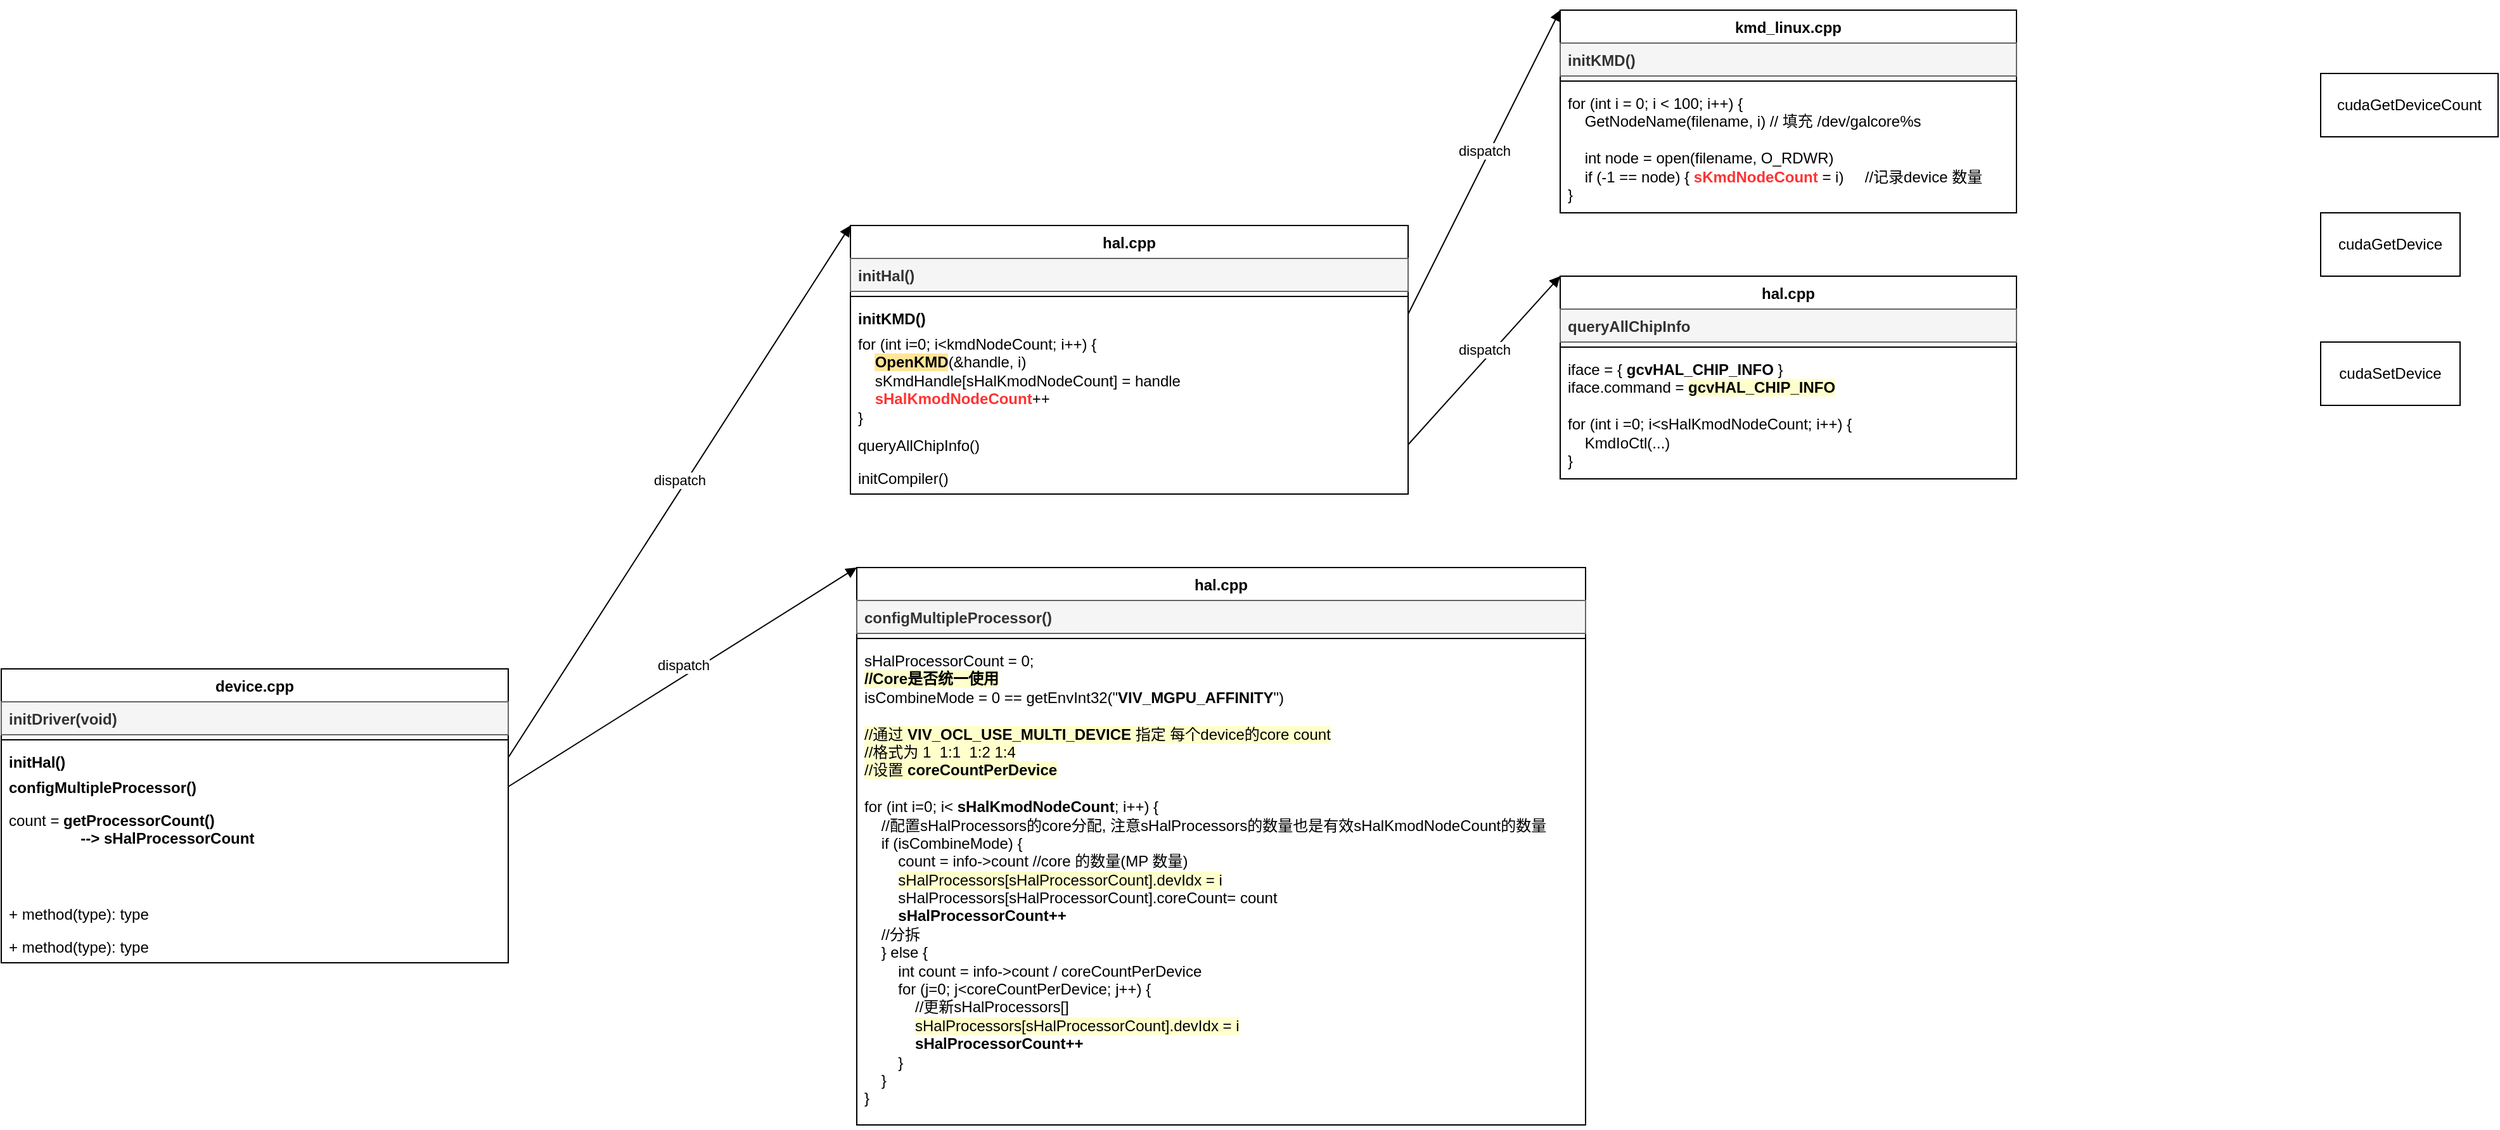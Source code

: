 <mxfile version="25.0.3">
  <diagram name="Page-1" id="c9IRMGv52xxvMqEI-bAp">
    <mxGraphModel dx="1635" dy="1582" grid="1" gridSize="10" guides="1" tooltips="1" connect="1" arrows="1" fold="1" page="1" pageScale="1" pageWidth="850" pageHeight="1100" math="0" shadow="0">
      <root>
        <mxCell id="0" />
        <mxCell id="1" parent="0" />
        <mxCell id="pcVGzkrLHwzF4EQMK3bM-1" value="hal.cpp" style="swimlane;fontStyle=1;align=center;verticalAlign=top;childLayout=stackLayout;horizontal=1;startSize=26;horizontalStack=0;resizeParent=1;resizeParentMax=0;resizeLast=0;collapsible=1;marginBottom=0;whiteSpace=wrap;html=1;" vertex="1" parent="1">
          <mxGeometry x="260" y="70" width="440" height="212" as="geometry" />
        </mxCell>
        <mxCell id="pcVGzkrLHwzF4EQMK3bM-2" value="&lt;b&gt;initHal()&lt;/b&gt;" style="text;strokeColor=#666666;fillColor=#f5f5f5;align=left;verticalAlign=top;spacingLeft=4;spacingRight=4;overflow=hidden;rotatable=0;points=[[0,0.5],[1,0.5]];portConstraint=eastwest;whiteSpace=wrap;html=1;fontColor=#333333;" vertex="1" parent="pcVGzkrLHwzF4EQMK3bM-1">
          <mxGeometry y="26" width="440" height="26" as="geometry" />
        </mxCell>
        <mxCell id="pcVGzkrLHwzF4EQMK3bM-3" value="" style="line;strokeWidth=1;fillColor=none;align=left;verticalAlign=middle;spacingTop=-1;spacingLeft=3;spacingRight=3;rotatable=0;labelPosition=right;points=[];portConstraint=eastwest;strokeColor=inherit;" vertex="1" parent="pcVGzkrLHwzF4EQMK3bM-1">
          <mxGeometry y="52" width="440" height="8" as="geometry" />
        </mxCell>
        <mxCell id="pcVGzkrLHwzF4EQMK3bM-4" value="&lt;div&gt;&lt;b&gt;initKMD()&lt;/b&gt;&lt;/div&gt;" style="text;strokeColor=none;fillColor=none;align=left;verticalAlign=top;spacingLeft=4;spacingRight=4;overflow=hidden;rotatable=0;points=[[0,0.5],[1,0.5]];portConstraint=eastwest;whiteSpace=wrap;html=1;" vertex="1" parent="pcVGzkrLHwzF4EQMK3bM-1">
          <mxGeometry y="60" width="440" height="20" as="geometry" />
        </mxCell>
        <mxCell id="pcVGzkrLHwzF4EQMK3bM-17" value="for (int i=0; i&amp;lt;kmdNodeCount; i++) {&lt;div&gt;&amp;nbsp; &amp;nbsp; &lt;b style=&quot;background-color: rgb(255, 229, 153);&quot;&gt;OpenKMD&lt;/b&gt;(&amp;amp;handle, i)&lt;/div&gt;&lt;div&gt;&amp;nbsp; &amp;nbsp; sKmdHandle[sHalKmodNodeCount] = handle&lt;/div&gt;&lt;div&gt;&amp;nbsp; &amp;nbsp; &lt;font color=&quot;#ff3333&quot;&gt;&lt;b&gt;sHalKmodNodeCount&lt;/b&gt;&lt;/font&gt;++&lt;/div&gt;&lt;div&gt;}&lt;/div&gt;" style="text;strokeColor=none;fillColor=none;align=left;verticalAlign=top;spacingLeft=4;spacingRight=4;overflow=hidden;rotatable=0;points=[[0,0.5],[1,0.5]];portConstraint=eastwest;whiteSpace=wrap;html=1;" vertex="1" parent="pcVGzkrLHwzF4EQMK3bM-1">
          <mxGeometry y="80" width="440" height="80" as="geometry" />
        </mxCell>
        <mxCell id="pcVGzkrLHwzF4EQMK3bM-19" value="queryAllChipInfo()" style="text;strokeColor=none;fillColor=none;align=left;verticalAlign=top;spacingLeft=4;spacingRight=4;overflow=hidden;rotatable=0;points=[[0,0.5],[1,0.5]];portConstraint=eastwest;whiteSpace=wrap;html=1;" vertex="1" parent="pcVGzkrLHwzF4EQMK3bM-1">
          <mxGeometry y="160" width="440" height="26" as="geometry" />
        </mxCell>
        <mxCell id="pcVGzkrLHwzF4EQMK3bM-16" value="initCompiler()" style="text;strokeColor=none;fillColor=none;align=left;verticalAlign=top;spacingLeft=4;spacingRight=4;overflow=hidden;rotatable=0;points=[[0,0.5],[1,0.5]];portConstraint=eastwest;whiteSpace=wrap;html=1;" vertex="1" parent="pcVGzkrLHwzF4EQMK3bM-1">
          <mxGeometry y="186" width="440" height="26" as="geometry" />
        </mxCell>
        <mxCell id="pcVGzkrLHwzF4EQMK3bM-5" value="cudaGetDevice" style="html=1;whiteSpace=wrap;" vertex="1" parent="1">
          <mxGeometry x="1420" y="60" width="110" height="50" as="geometry" />
        </mxCell>
        <mxCell id="pcVGzkrLHwzF4EQMK3bM-6" value="cudaSetDevice" style="html=1;whiteSpace=wrap;" vertex="1" parent="1">
          <mxGeometry x="1420" y="162" width="110" height="50" as="geometry" />
        </mxCell>
        <mxCell id="pcVGzkrLHwzF4EQMK3bM-7" value="cudaGetDeviceCount" style="html=1;whiteSpace=wrap;" vertex="1" parent="1">
          <mxGeometry x="1420" y="-50" width="140" height="50" as="geometry" />
        </mxCell>
        <mxCell id="pcVGzkrLHwzF4EQMK3bM-8" value="kmd_linux.cpp" style="swimlane;fontStyle=1;align=center;verticalAlign=top;childLayout=stackLayout;horizontal=1;startSize=26;horizontalStack=0;resizeParent=1;resizeParentMax=0;resizeLast=0;collapsible=1;marginBottom=0;whiteSpace=wrap;html=1;" vertex="1" parent="1">
          <mxGeometry x="820" y="-100" width="360" height="160" as="geometry" />
        </mxCell>
        <mxCell id="pcVGzkrLHwzF4EQMK3bM-9" value="&lt;b&gt;initKMD()&lt;/b&gt;" style="text;strokeColor=#666666;fillColor=#f5f5f5;align=left;verticalAlign=top;spacingLeft=4;spacingRight=4;overflow=hidden;rotatable=0;points=[[0,0.5],[1,0.5]];portConstraint=eastwest;whiteSpace=wrap;html=1;fontColor=#333333;" vertex="1" parent="pcVGzkrLHwzF4EQMK3bM-8">
          <mxGeometry y="26" width="360" height="26" as="geometry" />
        </mxCell>
        <mxCell id="pcVGzkrLHwzF4EQMK3bM-10" value="" style="line;strokeWidth=1;fillColor=none;align=left;verticalAlign=middle;spacingTop=-1;spacingLeft=3;spacingRight=3;rotatable=0;labelPosition=right;points=[];portConstraint=eastwest;strokeColor=inherit;" vertex="1" parent="pcVGzkrLHwzF4EQMK3bM-8">
          <mxGeometry y="52" width="360" height="8" as="geometry" />
        </mxCell>
        <mxCell id="pcVGzkrLHwzF4EQMK3bM-11" value="for (int i = 0; i &amp;lt; 100; i++) {&lt;div&gt;&amp;nbsp; &amp;nbsp; GetNodeName(filename, i) // 填充 /dev/galcore%s&lt;/div&gt;&lt;div&gt;&lt;br&gt;&lt;/div&gt;&lt;div&gt;&amp;nbsp; &amp;nbsp; int node = open(filename, O_RDWR)&lt;/div&gt;&lt;div&gt;&amp;nbsp; &amp;nbsp; if (-1 == node) { &lt;font color=&quot;#ff3333&quot;&gt;&lt;b&gt;sKmdNodeCount &lt;/b&gt;&lt;/font&gt;= i)&amp;nbsp; &amp;nbsp; &amp;nbsp;//记录device 数量&lt;/div&gt;&lt;div&gt;}&lt;/div&gt;&lt;div&gt;&lt;br&gt;&lt;/div&gt;&lt;div&gt;&lt;br&gt;&lt;/div&gt;" style="text;strokeColor=none;fillColor=none;align=left;verticalAlign=top;spacingLeft=4;spacingRight=4;overflow=hidden;rotatable=0;points=[[0,0.5],[1,0.5]];portConstraint=eastwest;whiteSpace=wrap;html=1;" vertex="1" parent="pcVGzkrLHwzF4EQMK3bM-8">
          <mxGeometry y="60" width="360" height="100" as="geometry" />
        </mxCell>
        <mxCell id="pcVGzkrLHwzF4EQMK3bM-18" value="dispatch" style="html=1;verticalAlign=bottom;endArrow=block;curved=0;rounded=0;exitX=1;exitY=0.5;exitDx=0;exitDy=0;entryX=0;entryY=0;entryDx=0;entryDy=0;" edge="1" parent="1" source="pcVGzkrLHwzF4EQMK3bM-4" target="pcVGzkrLHwzF4EQMK3bM-8">
          <mxGeometry width="80" relative="1" as="geometry">
            <mxPoint x="760" y="270" as="sourcePoint" />
            <mxPoint x="840" y="270" as="targetPoint" />
          </mxGeometry>
        </mxCell>
        <mxCell id="pcVGzkrLHwzF4EQMK3bM-20" value="hal.cpp" style="swimlane;fontStyle=1;align=center;verticalAlign=top;childLayout=stackLayout;horizontal=1;startSize=26;horizontalStack=0;resizeParent=1;resizeParentMax=0;resizeLast=0;collapsible=1;marginBottom=0;whiteSpace=wrap;html=1;" vertex="1" parent="1">
          <mxGeometry x="820" y="110" width="360" height="160" as="geometry" />
        </mxCell>
        <mxCell id="pcVGzkrLHwzF4EQMK3bM-21" value="&lt;b&gt;queryAllChipInfo&lt;/b&gt;" style="text;strokeColor=#666666;fillColor=#f5f5f5;align=left;verticalAlign=top;spacingLeft=4;spacingRight=4;overflow=hidden;rotatable=0;points=[[0,0.5],[1,0.5]];portConstraint=eastwest;whiteSpace=wrap;html=1;fontColor=#333333;" vertex="1" parent="pcVGzkrLHwzF4EQMK3bM-20">
          <mxGeometry y="26" width="360" height="26" as="geometry" />
        </mxCell>
        <mxCell id="pcVGzkrLHwzF4EQMK3bM-22" value="" style="line;strokeWidth=1;fillColor=none;align=left;verticalAlign=middle;spacingTop=-1;spacingLeft=3;spacingRight=3;rotatable=0;labelPosition=right;points=[];portConstraint=eastwest;strokeColor=inherit;" vertex="1" parent="pcVGzkrLHwzF4EQMK3bM-20">
          <mxGeometry y="52" width="360" height="8" as="geometry" />
        </mxCell>
        <mxCell id="pcVGzkrLHwzF4EQMK3bM-23" value="iface = { &lt;b&gt;gcvHAL_CHIP_INFO&lt;/b&gt; }&lt;div&gt;iface.command = &lt;b style=&quot;background-color: rgb(255, 255, 204);&quot;&gt;gcvHAL_CHIP_INFO&lt;/b&gt;&lt;/div&gt;&lt;div&gt;&lt;br&gt;&lt;/div&gt;&lt;div&gt;for (int i =0; i&amp;lt;sHalKmodNodeCount; i++) {&lt;/div&gt;&lt;div&gt;&amp;nbsp; &amp;nbsp; KmdIoCtl(...)&lt;/div&gt;&lt;div&gt;}&lt;/div&gt;" style="text;strokeColor=none;fillColor=none;align=left;verticalAlign=top;spacingLeft=4;spacingRight=4;overflow=hidden;rotatable=0;points=[[0,0.5],[1,0.5]];portConstraint=eastwest;whiteSpace=wrap;html=1;" vertex="1" parent="pcVGzkrLHwzF4EQMK3bM-20">
          <mxGeometry y="60" width="360" height="100" as="geometry" />
        </mxCell>
        <mxCell id="pcVGzkrLHwzF4EQMK3bM-24" value="dispatch" style="html=1;verticalAlign=bottom;endArrow=block;curved=0;rounded=0;exitX=1;exitY=0.5;exitDx=0;exitDy=0;entryX=0;entryY=0;entryDx=0;entryDy=0;" edge="1" parent="1" source="pcVGzkrLHwzF4EQMK3bM-19" target="pcVGzkrLHwzF4EQMK3bM-20">
          <mxGeometry width="80" relative="1" as="geometry">
            <mxPoint x="710" y="150" as="sourcePoint" />
            <mxPoint x="830" y="-90" as="targetPoint" />
          </mxGeometry>
        </mxCell>
        <mxCell id="pcVGzkrLHwzF4EQMK3bM-25" value="device.cpp" style="swimlane;fontStyle=1;align=center;verticalAlign=top;childLayout=stackLayout;horizontal=1;startSize=26;horizontalStack=0;resizeParent=1;resizeParentMax=0;resizeLast=0;collapsible=1;marginBottom=0;whiteSpace=wrap;html=1;" vertex="1" parent="1">
          <mxGeometry x="-410" y="420" width="400" height="232" as="geometry" />
        </mxCell>
        <mxCell id="pcVGzkrLHwzF4EQMK3bM-26" value="&lt;b&gt;initDriver(void)&lt;/b&gt;" style="text;strokeColor=#666666;fillColor=#f5f5f5;align=left;verticalAlign=top;spacingLeft=4;spacingRight=4;overflow=hidden;rotatable=0;points=[[0,0.5],[1,0.5]];portConstraint=eastwest;whiteSpace=wrap;html=1;fontColor=#333333;" vertex="1" parent="pcVGzkrLHwzF4EQMK3bM-25">
          <mxGeometry y="26" width="400" height="26" as="geometry" />
        </mxCell>
        <mxCell id="pcVGzkrLHwzF4EQMK3bM-27" value="" style="line;strokeWidth=1;fillColor=none;align=left;verticalAlign=middle;spacingTop=-1;spacingLeft=3;spacingRight=3;rotatable=0;labelPosition=right;points=[];portConstraint=eastwest;strokeColor=inherit;" vertex="1" parent="pcVGzkrLHwzF4EQMK3bM-25">
          <mxGeometry y="52" width="400" height="8" as="geometry" />
        </mxCell>
        <mxCell id="pcVGzkrLHwzF4EQMK3bM-28" value="&lt;b&gt;initHal()&lt;/b&gt;" style="text;strokeColor=none;fillColor=none;align=left;verticalAlign=top;spacingLeft=4;spacingRight=4;overflow=hidden;rotatable=0;points=[[0,0.5],[1,0.5]];portConstraint=eastwest;whiteSpace=wrap;html=1;" vertex="1" parent="pcVGzkrLHwzF4EQMK3bM-25">
          <mxGeometry y="60" width="400" height="20" as="geometry" />
        </mxCell>
        <mxCell id="pcVGzkrLHwzF4EQMK3bM-39" value="&lt;b&gt;configMultipleProcessor()&lt;/b&gt;" style="text;strokeColor=none;fillColor=none;align=left;verticalAlign=top;spacingLeft=4;spacingRight=4;overflow=hidden;rotatable=0;points=[[0,0.5],[1,0.5]];portConstraint=eastwest;whiteSpace=wrap;html=1;" vertex="1" parent="pcVGzkrLHwzF4EQMK3bM-25">
          <mxGeometry y="80" width="400" height="26" as="geometry" />
        </mxCell>
        <mxCell id="pcVGzkrLHwzF4EQMK3bM-38" value="count = &lt;b&gt;getProcessorCount()&lt;/b&gt;&lt;div&gt;&lt;b&gt;&amp;nbsp; &amp;nbsp; &amp;nbsp; &amp;nbsp; &amp;nbsp; &amp;nbsp; &amp;nbsp; &amp;nbsp; &amp;nbsp;--&amp;gt; sHalProcessorCount&lt;/b&gt;&lt;/div&gt;" style="text;strokeColor=none;fillColor=none;align=left;verticalAlign=top;spacingLeft=4;spacingRight=4;overflow=hidden;rotatable=0;points=[[0,0.5],[1,0.5]];portConstraint=eastwest;whiteSpace=wrap;html=1;" vertex="1" parent="pcVGzkrLHwzF4EQMK3bM-25">
          <mxGeometry y="106" width="400" height="74" as="geometry" />
        </mxCell>
        <mxCell id="pcVGzkrLHwzF4EQMK3bM-37" value="+ method(type): type" style="text;strokeColor=none;fillColor=none;align=left;verticalAlign=top;spacingLeft=4;spacingRight=4;overflow=hidden;rotatable=0;points=[[0,0.5],[1,0.5]];portConstraint=eastwest;whiteSpace=wrap;html=1;" vertex="1" parent="pcVGzkrLHwzF4EQMK3bM-25">
          <mxGeometry y="180" width="400" height="26" as="geometry" />
        </mxCell>
        <mxCell id="pcVGzkrLHwzF4EQMK3bM-41" value="+ method(type): type" style="text;strokeColor=none;fillColor=none;align=left;verticalAlign=top;spacingLeft=4;spacingRight=4;overflow=hidden;rotatable=0;points=[[0,0.5],[1,0.5]];portConstraint=eastwest;whiteSpace=wrap;html=1;" vertex="1" parent="pcVGzkrLHwzF4EQMK3bM-25">
          <mxGeometry y="206" width="400" height="26" as="geometry" />
        </mxCell>
        <mxCell id="pcVGzkrLHwzF4EQMK3bM-40" value="dispatch" style="html=1;verticalAlign=bottom;endArrow=block;curved=0;rounded=0;exitX=1;exitY=0.5;exitDx=0;exitDy=0;entryX=0;entryY=0;entryDx=0;entryDy=0;" edge="1" parent="1" source="pcVGzkrLHwzF4EQMK3bM-28" target="pcVGzkrLHwzF4EQMK3bM-1">
          <mxGeometry width="80" relative="1" as="geometry">
            <mxPoint x="710" y="253" as="sourcePoint" />
            <mxPoint x="830" y="120" as="targetPoint" />
          </mxGeometry>
        </mxCell>
        <mxCell id="pcVGzkrLHwzF4EQMK3bM-42" value="hal.cpp" style="swimlane;fontStyle=1;align=center;verticalAlign=top;childLayout=stackLayout;horizontal=1;startSize=26;horizontalStack=0;resizeParent=1;resizeParentMax=0;resizeLast=0;collapsible=1;marginBottom=0;whiteSpace=wrap;html=1;" vertex="1" parent="1">
          <mxGeometry x="265" y="340" width="575" height="440" as="geometry" />
        </mxCell>
        <mxCell id="pcVGzkrLHwzF4EQMK3bM-43" value="&lt;b&gt;configMultipleProcessor()&lt;/b&gt;" style="text;strokeColor=#666666;fillColor=#f5f5f5;align=left;verticalAlign=top;spacingLeft=4;spacingRight=4;overflow=hidden;rotatable=0;points=[[0,0.5],[1,0.5]];portConstraint=eastwest;whiteSpace=wrap;html=1;fontColor=#333333;" vertex="1" parent="pcVGzkrLHwzF4EQMK3bM-42">
          <mxGeometry y="26" width="575" height="26" as="geometry" />
        </mxCell>
        <mxCell id="pcVGzkrLHwzF4EQMK3bM-44" value="" style="line;strokeWidth=1;fillColor=none;align=left;verticalAlign=middle;spacingTop=-1;spacingLeft=3;spacingRight=3;rotatable=0;labelPosition=right;points=[];portConstraint=eastwest;strokeColor=inherit;" vertex="1" parent="pcVGzkrLHwzF4EQMK3bM-42">
          <mxGeometry y="52" width="575" height="8" as="geometry" />
        </mxCell>
        <mxCell id="pcVGzkrLHwzF4EQMK3bM-45" value="sHalProcessorCount = 0;&lt;div&gt;&lt;b style=&quot;background-color: rgb(255, 255, 204);&quot;&gt;//Core是否统一使用&lt;/b&gt;&lt;/div&gt;&lt;div&gt;isCombineMode = 0 == getEnvInt32(&quot;&lt;b&gt;VIV_MGPU_AFFINITY&lt;/b&gt;&quot;)&lt;/div&gt;&lt;div&gt;&lt;br&gt;&lt;/div&gt;&lt;div&gt;&lt;span style=&quot;background-color: rgb(255, 255, 204);&quot;&gt;//通过 &lt;b&gt;VIV_OCL_USE_MULTI_DEVICE &lt;/b&gt;指定 每个device的core count&lt;/span&gt;&lt;/div&gt;&lt;div&gt;&lt;span style=&quot;background-color: rgb(255, 255, 204);&quot;&gt;//格式为 1&amp;nbsp; 1:1&amp;nbsp; 1:2 1:4&lt;/span&gt;&lt;/div&gt;&lt;div&gt;&lt;span style=&quot;background-color: rgb(255, 255, 204);&quot;&gt;//设置 &lt;b&gt;coreCountPerDevice&lt;/b&gt;&lt;/span&gt;&lt;/div&gt;&lt;div&gt;&lt;br&gt;&lt;/div&gt;&lt;div&gt;for (int i=0; i&amp;lt; &lt;b&gt;sHalKmodNodeCount&lt;/b&gt;; i++) {&lt;/div&gt;&lt;div&gt;&amp;nbsp; &amp;nbsp; //配置sHalProcessors的core分配, 注意sHalProcessors的数量也是有效sHalKmodNodeCount的数量&lt;/div&gt;&lt;div&gt;&amp;nbsp; &amp;nbsp; if (isCombineMode) {&lt;/div&gt;&lt;div&gt;&amp;nbsp; &amp;nbsp; &amp;nbsp; &amp;nbsp; count = info-&amp;gt;count //core 的数量(MP 数量)&lt;/div&gt;&lt;div&gt;&amp;nbsp; &amp;nbsp; &amp;nbsp; &amp;nbsp; &lt;span style=&quot;background-color: rgb(255, 255, 204);&quot;&gt;sHalProcessors[sHalProcessorCount].devIdx = i&lt;/span&gt;&lt;/div&gt;&lt;div&gt;&amp;nbsp; &amp;nbsp; &amp;nbsp; &amp;nbsp; sHalProcessors[sHalProcessorCount].coreCount= count&lt;br&gt;&amp;nbsp; &amp;nbsp; &amp;nbsp; &amp;nbsp; &lt;b&gt;sHalProcessorCount++&lt;/b&gt;&lt;/div&gt;&lt;div&gt;&amp;nbsp; &amp;nbsp; //分拆&lt;/div&gt;&lt;div&gt;&amp;nbsp; &amp;nbsp; } else {&lt;/div&gt;&lt;div&gt;&amp;nbsp; &amp;nbsp; &amp;nbsp; &amp;nbsp; int count = info-&amp;gt;count / coreCountPerDevice&lt;br&gt;&amp;nbsp; &amp;nbsp; &amp;nbsp; &amp;nbsp; for (j=0; j&amp;lt;coreCountPerDevice; j++) {&lt;/div&gt;&lt;div&gt;&amp;nbsp; &amp;nbsp; &amp;nbsp; &amp;nbsp; &amp;nbsp; &amp;nbsp; //更新sHalProcessors[]&lt;/div&gt;&lt;div&gt;&amp;nbsp; &amp;nbsp; &amp;nbsp; &amp;nbsp; &amp;nbsp; &amp;nbsp;&amp;nbsp;&lt;span style=&quot;background-color: rgb(255, 255, 204);&quot;&gt;sHalProcessors[sHalProcessorCount].devIdx = i&lt;/span&gt;&lt;/div&gt;&lt;div&gt;&amp;nbsp; &amp;nbsp; &amp;nbsp; &amp;nbsp; &amp;nbsp; &amp;nbsp;&amp;nbsp;&lt;b style=&quot;background-color: initial;&quot;&gt;sHalProcessorCount++&lt;/b&gt;&lt;/div&gt;&lt;div&gt;&amp;nbsp; &amp;nbsp; &amp;nbsp; &amp;nbsp; }&lt;/div&gt;&lt;div&gt;&amp;nbsp; &amp;nbsp; }&lt;/div&gt;&lt;div&gt;}&lt;/div&gt;&lt;div&gt;&lt;div&gt;&lt;br&gt;&lt;/div&gt;&lt;/div&gt;" style="text;strokeColor=none;fillColor=none;align=left;verticalAlign=top;spacingLeft=4;spacingRight=4;overflow=hidden;rotatable=0;points=[[0,0.5],[1,0.5]];portConstraint=eastwest;whiteSpace=wrap;html=1;" vertex="1" parent="pcVGzkrLHwzF4EQMK3bM-42">
          <mxGeometry y="60" width="575" height="380" as="geometry" />
        </mxCell>
        <mxCell id="pcVGzkrLHwzF4EQMK3bM-46" value="dispatch" style="html=1;verticalAlign=bottom;endArrow=block;curved=0;rounded=0;entryX=0;entryY=0;entryDx=0;entryDy=0;exitX=1;exitY=0.5;exitDx=0;exitDy=0;" edge="1" parent="1" source="pcVGzkrLHwzF4EQMK3bM-39" target="pcVGzkrLHwzF4EQMK3bM-42">
          <mxGeometry width="80" relative="1" as="geometry">
            <mxPoint x="130" y="430" as="sourcePoint" />
            <mxPoint x="270" y="80" as="targetPoint" />
          </mxGeometry>
        </mxCell>
      </root>
    </mxGraphModel>
  </diagram>
</mxfile>
